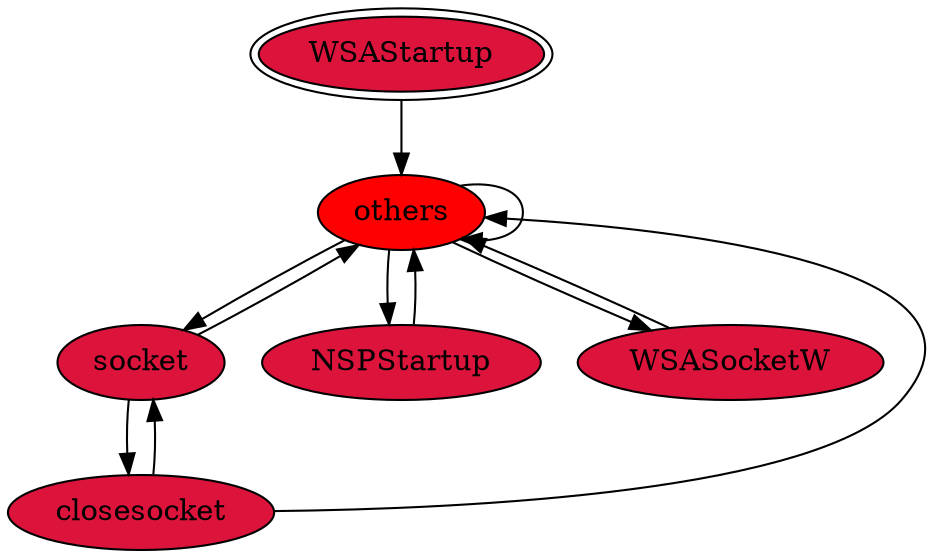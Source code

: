 digraph "./REPORTS/3900/API_PER_CATEGORY/InternetOpenUrl.exe_4824_Windows Sockets (Winsock)_API_per_Category_Transition_Matrix" {
	WSAStartup [label=WSAStartup fillcolor=crimson peripheries=2 style=filled]
	others [label=others fillcolor=red style=filled]
	WSAStartup -> others [label=""]
	others -> others [label=""]
	socket [label=socket fillcolor=crimson style=filled]
	others -> socket [label=""]
	NSPStartup [label=NSPStartup fillcolor=crimson style=filled]
	others -> NSPStartup [label=""]
	WSASocketW [label=WSASocketW fillcolor=crimson style=filled]
	others -> WSASocketW [label=""]
	socket -> others [label=""]
	closesocket [label=closesocket fillcolor=crimson style=filled]
	socket -> closesocket [label=""]
	closesocket -> others [label=""]
	closesocket -> socket [label=""]
	NSPStartup -> others [label=""]
	WSASocketW -> others [label=""]
}
